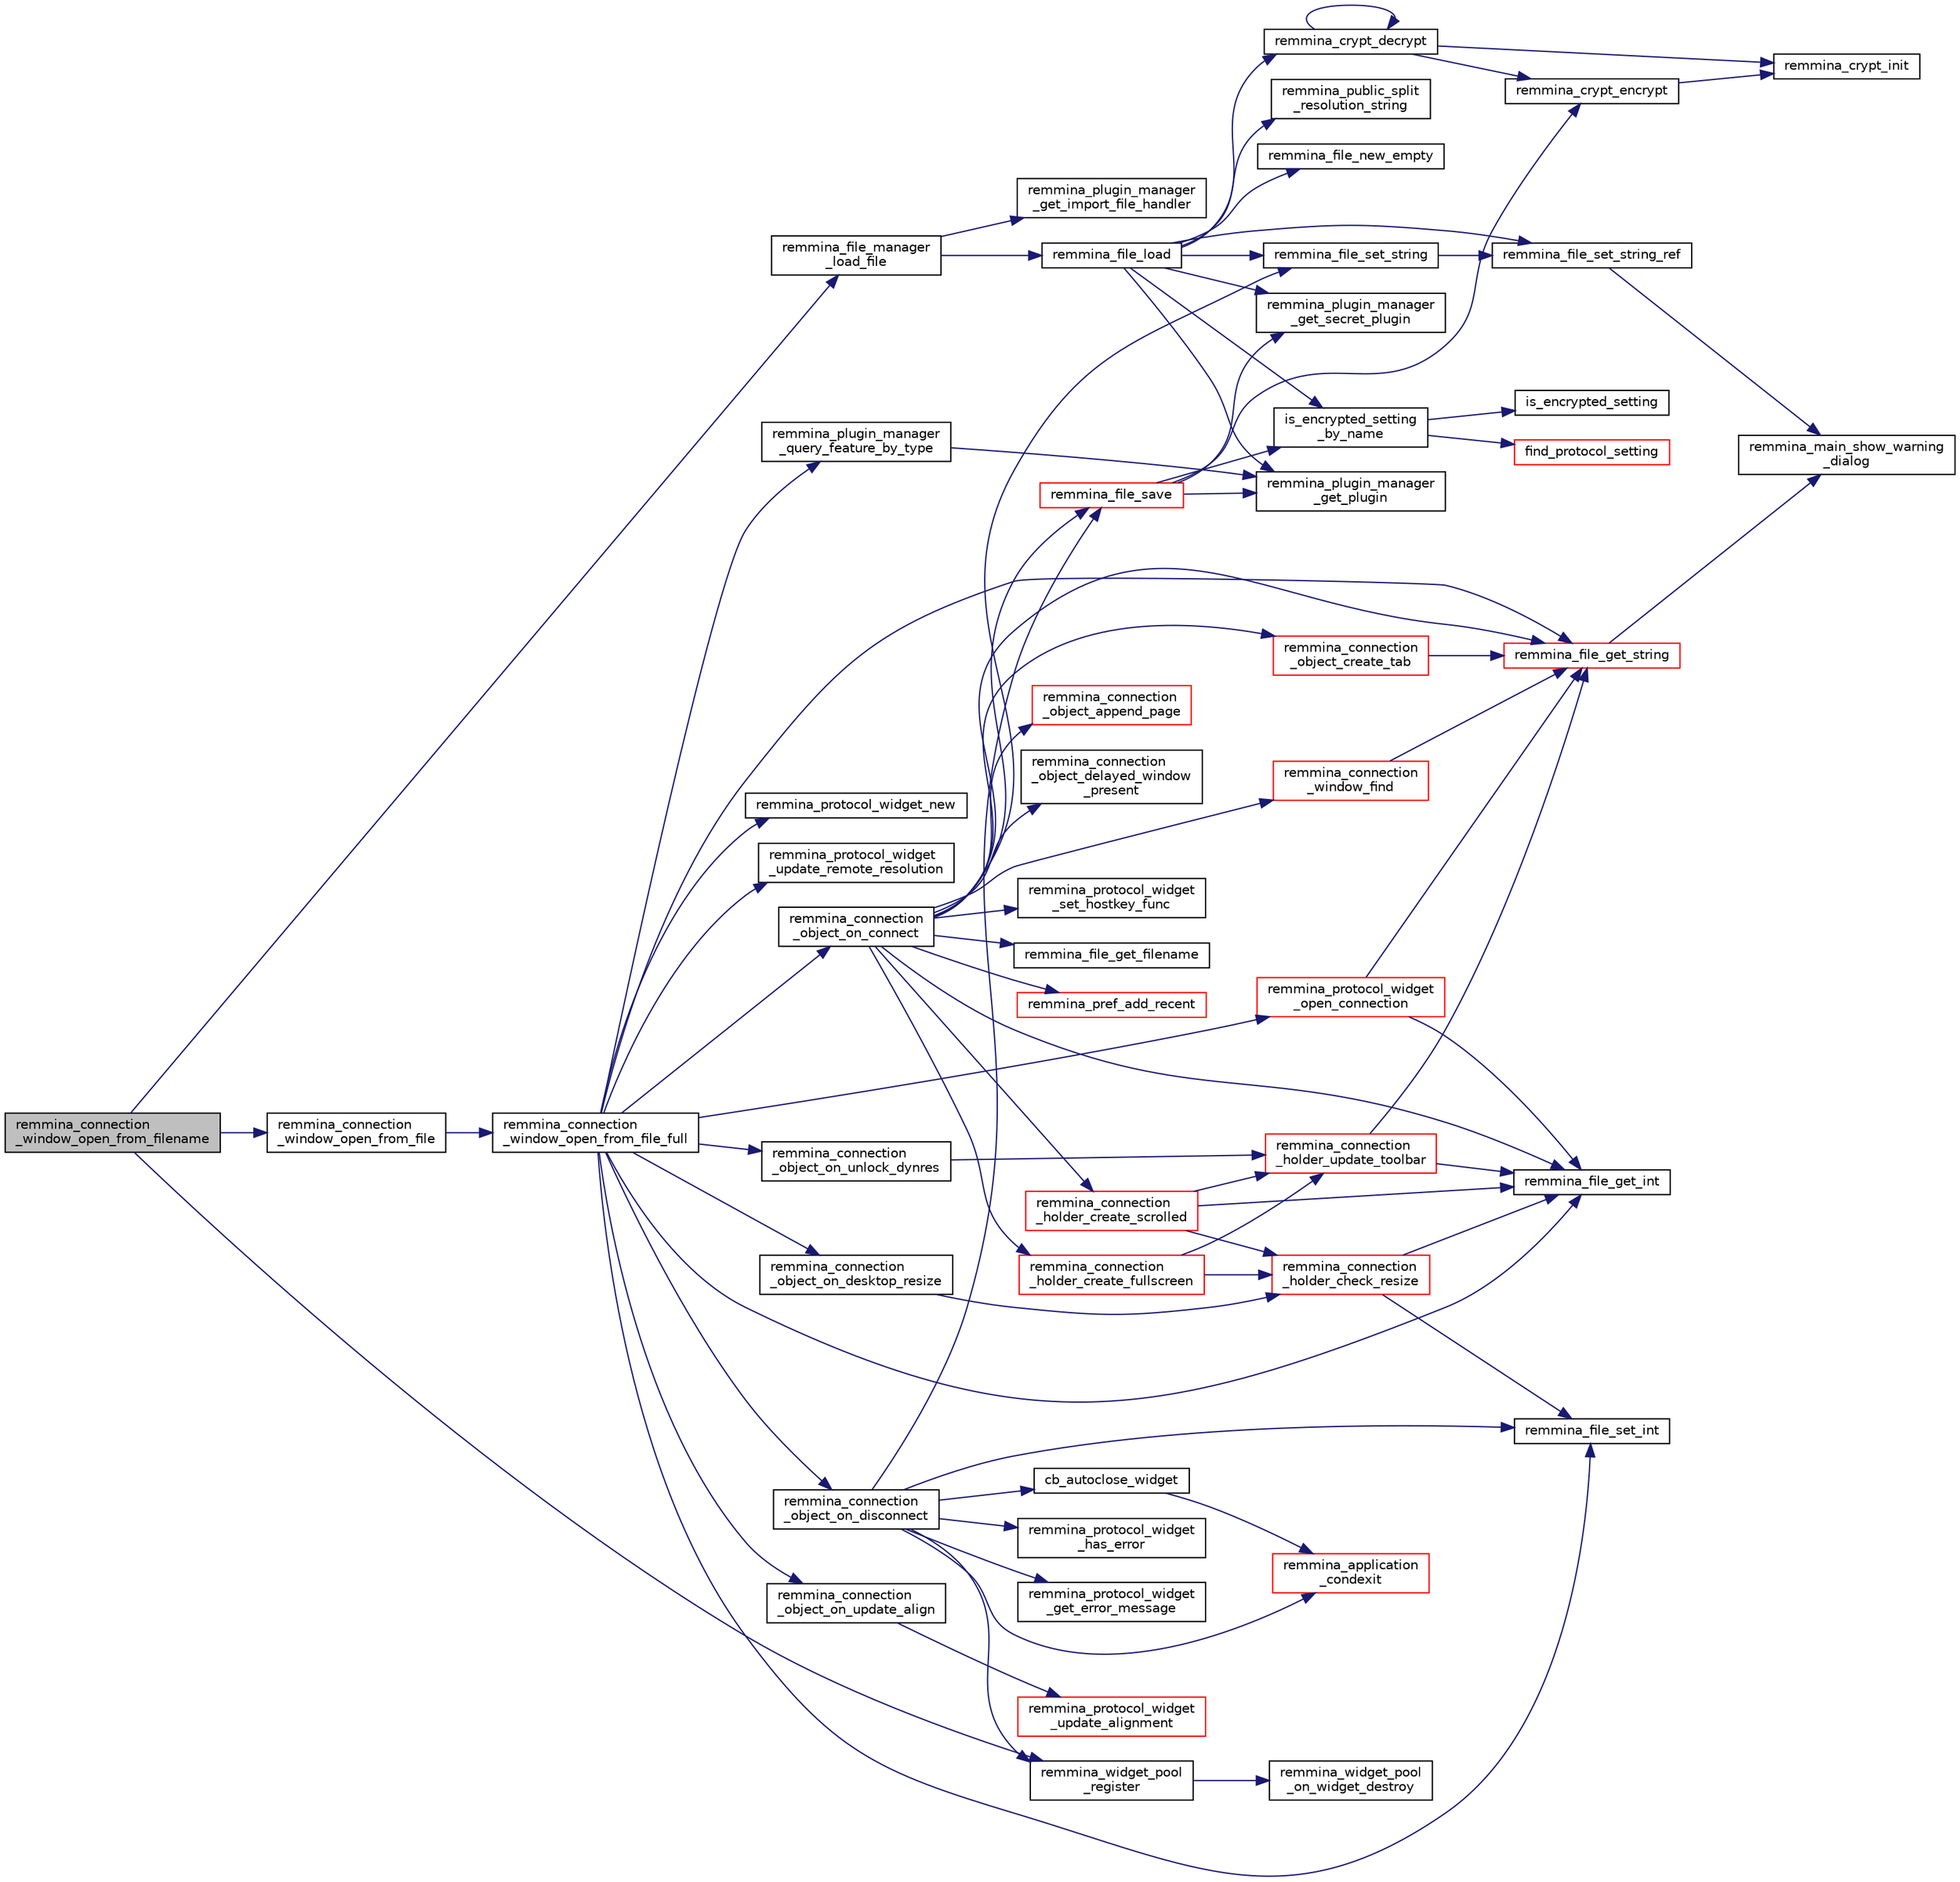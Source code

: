 digraph "remmina_connection_window_open_from_filename"
{
  edge [fontname="Helvetica",fontsize="10",labelfontname="Helvetica",labelfontsize="10"];
  node [fontname="Helvetica",fontsize="10",shape=record];
  rankdir="LR";
  Node15462 [label="remmina_connection\l_window_open_from_filename",height=0.2,width=0.4,color="black", fillcolor="grey75", style="filled", fontcolor="black"];
  Node15462 -> Node15463 [color="midnightblue",fontsize="10",style="solid",fontname="Helvetica"];
  Node15463 [label="remmina_file_manager\l_load_file",height=0.2,width=0.4,color="black", fillcolor="white", style="filled",URL="$remmina__file__manager_8c.html#af7b58659604660eb0cb40b0e0f8348ab"];
  Node15463 -> Node15464 [color="midnightblue",fontsize="10",style="solid",fontname="Helvetica"];
  Node15464 [label="remmina_file_load",height=0.2,width=0.4,color="black", fillcolor="white", style="filled",URL="$remmina__file_8c.html#ac1cc2d7f827f7d64c7fd3edf10e9383e"];
  Node15464 -> Node15465 [color="midnightblue",fontsize="10",style="solid",fontname="Helvetica"];
  Node15465 [label="remmina_file_new_empty",height=0.2,width=0.4,color="black", fillcolor="white", style="filled",URL="$remmina__file_8c.html#adab087b7139756f029020a87a5438cfa"];
  Node15464 -> Node15466 [color="midnightblue",fontsize="10",style="solid",fontname="Helvetica"];
  Node15466 [label="remmina_plugin_manager\l_get_plugin",height=0.2,width=0.4,color="black", fillcolor="white", style="filled",URL="$remmina__plugin__manager_8c.html#a3872c8656a8a3d5147bcc603471c1932"];
  Node15464 -> Node15467 [color="midnightblue",fontsize="10",style="solid",fontname="Helvetica"];
  Node15467 [label="remmina_plugin_manager\l_get_secret_plugin",height=0.2,width=0.4,color="black", fillcolor="white", style="filled",URL="$remmina__plugin__manager_8c.html#ad380a98f6624aa8c830015c8b428b7b4"];
  Node15464 -> Node15468 [color="midnightblue",fontsize="10",style="solid",fontname="Helvetica"];
  Node15468 [label="is_encrypted_setting\l_by_name",height=0.2,width=0.4,color="black", fillcolor="white", style="filled",URL="$remmina__file_8c.html#a72580559fa04082418a993fec4c77281"];
  Node15468 -> Node15469 [color="midnightblue",fontsize="10",style="solid",fontname="Helvetica"];
  Node15469 [label="find_protocol_setting",height=0.2,width=0.4,color="red", fillcolor="white", style="filled",URL="$remmina__file_8c.html#acc88ee6f5ba73bf9c3b05ab9368c952f"];
  Node15468 -> Node15471 [color="midnightblue",fontsize="10",style="solid",fontname="Helvetica"];
  Node15471 [label="is_encrypted_setting",height=0.2,width=0.4,color="black", fillcolor="white", style="filled",URL="$remmina__file_8c.html#a29920ae737817d3f6c673bacbbf11ca1"];
  Node15464 -> Node15472 [color="midnightblue",fontsize="10",style="solid",fontname="Helvetica"];
  Node15472 [label="remmina_file_set_string",height=0.2,width=0.4,color="black", fillcolor="white", style="filled",URL="$remmina__file_8c.html#a85ca1ca2d0bf9ef29e490c6f4527a954"];
  Node15472 -> Node15473 [color="midnightblue",fontsize="10",style="solid",fontname="Helvetica"];
  Node15473 [label="remmina_file_set_string_ref",height=0.2,width=0.4,color="black", fillcolor="white", style="filled",URL="$remmina__file_8c.html#a74951c1067a1a5e1341f5e1c1206dec6"];
  Node15473 -> Node15474 [color="midnightblue",fontsize="10",style="solid",fontname="Helvetica"];
  Node15474 [label="remmina_main_show_warning\l_dialog",height=0.2,width=0.4,color="black", fillcolor="white", style="filled",URL="$remmina__main_8c.html#ad99b9c0bf2fa8c166a8b4a09e06ffdf7"];
  Node15464 -> Node15473 [color="midnightblue",fontsize="10",style="solid",fontname="Helvetica"];
  Node15464 -> Node15475 [color="midnightblue",fontsize="10",style="solid",fontname="Helvetica"];
  Node15475 [label="remmina_crypt_decrypt",height=0.2,width=0.4,color="black", fillcolor="white", style="filled",URL="$remmina__crypt_8c.html#a3fe2fa245d401146adf02a3a8f996ab9"];
  Node15475 -> Node15476 [color="midnightblue",fontsize="10",style="solid",fontname="Helvetica"];
  Node15476 [label="remmina_crypt_init",height=0.2,width=0.4,color="black", fillcolor="white", style="filled",URL="$remmina__crypt_8c.html#ae097c169aefdd5d83a57fc1bde511171"];
  Node15475 -> Node15477 [color="midnightblue",fontsize="10",style="solid",fontname="Helvetica"];
  Node15477 [label="remmina_crypt_encrypt",height=0.2,width=0.4,color="black", fillcolor="white", style="filled",URL="$remmina__crypt_8c.html#aa02cf0fed3eb68d6a89815c3ba3bf7b1"];
  Node15477 -> Node15476 [color="midnightblue",fontsize="10",style="solid",fontname="Helvetica"];
  Node15475 -> Node15475 [color="midnightblue",fontsize="10",style="solid",fontname="Helvetica"];
  Node15464 -> Node15478 [color="midnightblue",fontsize="10",style="solid",fontname="Helvetica"];
  Node15478 [label="remmina_public_split\l_resolution_string",height=0.2,width=0.4,color="black", fillcolor="white", style="filled",URL="$remmina__public_8c.html#aaf3fdb980c24cd06965b85ebcdd79173"];
  Node15463 -> Node15479 [color="midnightblue",fontsize="10",style="solid",fontname="Helvetica"];
  Node15479 [label="remmina_plugin_manager\l_get_import_file_handler",height=0.2,width=0.4,color="black", fillcolor="white", style="filled",URL="$remmina__plugin__manager_8c.html#a859348bddc9069f06195915692b65076"];
  Node15462 -> Node15480 [color="midnightblue",fontsize="10",style="solid",fontname="Helvetica"];
  Node15480 [label="remmina_connection\l_window_open_from_file",height=0.2,width=0.4,color="black", fillcolor="white", style="filled",URL="$remmina__connection__window_8c.html#a1c7f722a89609523cc4de079cc82f23c"];
  Node15480 -> Node15481 [color="midnightblue",fontsize="10",style="solid",fontname="Helvetica"];
  Node15481 [label="remmina_connection\l_window_open_from_file_full",height=0.2,width=0.4,color="black", fillcolor="white", style="filled",URL="$remmina__connection__window_8c.html#adbf2b670ca3bae96a99cb0b36021a961"];
  Node15481 -> Node15482 [color="midnightblue",fontsize="10",style="solid",fontname="Helvetica"];
  Node15482 [label="remmina_protocol_widget_new",height=0.2,width=0.4,color="black", fillcolor="white", style="filled",URL="$remmina__protocol__widget_8c.html#a5c2137462d3168e90c812f1ce75a6e62"];
  Node15481 -> Node15483 [color="midnightblue",fontsize="10",style="solid",fontname="Helvetica"];
  Node15483 [label="remmina_protocol_widget\l_update_remote_resolution",height=0.2,width=0.4,color="black", fillcolor="white", style="filled",URL="$remmina__protocol__widget_8c.html#a75c70486dec7682aeccaab235e65f6a1"];
  Node15481 -> Node15484 [color="midnightblue",fontsize="10",style="solid",fontname="Helvetica"];
  Node15484 [label="remmina_file_get_int",height=0.2,width=0.4,color="black", fillcolor="white", style="filled",URL="$remmina__file_8c.html#a4884356c195dcfb4ceacf641a1e74e66"];
  Node15481 -> Node15485 [color="midnightblue",fontsize="10",style="solid",fontname="Helvetica"];
  Node15485 [label="remmina_connection\l_object_on_connect",height=0.2,width=0.4,color="black", fillcolor="white", style="filled",URL="$remmina__connection__window_8c.html#a0ad685a873ecef95ec13caba17e0c22e"];
  Node15485 -> Node15486 [color="midnightblue",fontsize="10",style="solid",fontname="Helvetica"];
  Node15486 [label="remmina_connection\l_window_find",height=0.2,width=0.4,color="red", fillcolor="white", style="filled",URL="$remmina__connection__window_8c.html#ae73329eababe2888df3ace5c2b94b410"];
  Node15486 -> Node15487 [color="midnightblue",fontsize="10",style="solid",fontname="Helvetica"];
  Node15487 [label="remmina_file_get_string",height=0.2,width=0.4,color="red", fillcolor="white", style="filled",URL="$remmina__file_8c.html#a8eb1b213d9d08c6ad13683ce05f4355e"];
  Node15487 -> Node15474 [color="midnightblue",fontsize="10",style="solid",fontname="Helvetica"];
  Node15485 -> Node15542 [color="midnightblue",fontsize="10",style="solid",fontname="Helvetica"];
  Node15542 [label="remmina_protocol_widget\l_set_hostkey_func",height=0.2,width=0.4,color="black", fillcolor="white", style="filled",URL="$remmina__protocol__widget_8c.html#a9e77e4da16282ef5413f57b124038bff"];
  Node15485 -> Node15514 [color="midnightblue",fontsize="10",style="solid",fontname="Helvetica"];
  Node15514 [label="remmina_file_get_filename",height=0.2,width=0.4,color="black", fillcolor="white", style="filled",URL="$remmina__file_8c.html#ad1e4f3a0f64cd98e301044b6c38a1f1d"];
  Node15485 -> Node15543 [color="midnightblue",fontsize="10",style="solid",fontname="Helvetica"];
  Node15543 [label="remmina_pref_add_recent",height=0.2,width=0.4,color="red", fillcolor="white", style="filled",URL="$remmina__pref_8c.html#ab9e75c6bf39aa93a87d421fc3d742d60"];
  Node15485 -> Node15487 [color="midnightblue",fontsize="10",style="solid",fontname="Helvetica"];
  Node15485 -> Node15472 [color="midnightblue",fontsize="10",style="solid",fontname="Helvetica"];
  Node15485 -> Node15493 [color="midnightblue",fontsize="10",style="solid",fontname="Helvetica"];
  Node15493 [label="remmina_file_save",height=0.2,width=0.4,color="red", fillcolor="white", style="filled",URL="$remmina__file_8c.html#a8c893a5deec9bc446bd89cc9973416c7"];
  Node15493 -> Node15466 [color="midnightblue",fontsize="10",style="solid",fontname="Helvetica"];
  Node15493 -> Node15467 [color="midnightblue",fontsize="10",style="solid",fontname="Helvetica"];
  Node15493 -> Node15468 [color="midnightblue",fontsize="10",style="solid",fontname="Helvetica"];
  Node15493 -> Node15477 [color="midnightblue",fontsize="10",style="solid",fontname="Helvetica"];
  Node15485 -> Node15484 [color="midnightblue",fontsize="10",style="solid",fontname="Helvetica"];
  Node15485 -> Node15549 [color="midnightblue",fontsize="10",style="solid",fontname="Helvetica"];
  Node15549 [label="remmina_connection\l_holder_create_fullscreen",height=0.2,width=0.4,color="red", fillcolor="white", style="filled",URL="$remmina__connection__window_8c.html#ae67ca4d276339723c1ff87fc224eaccf"];
  Node15549 -> Node15676 [color="midnightblue",fontsize="10",style="solid",fontname="Helvetica"];
  Node15676 [label="remmina_connection\l_holder_update_toolbar",height=0.2,width=0.4,color="red", fillcolor="white", style="filled",URL="$remmina__connection__window_8c.html#a1b31d50e3792f41f4f78c1dbc1c5b27c"];
  Node15676 -> Node15484 [color="midnightblue",fontsize="10",style="solid",fontname="Helvetica"];
  Node15676 -> Node15487 [color="midnightblue",fontsize="10",style="solid",fontname="Helvetica"];
  Node15549 -> Node15589 [color="midnightblue",fontsize="10",style="solid",fontname="Helvetica"];
  Node15589 [label="remmina_connection\l_holder_check_resize",height=0.2,width=0.4,color="red", fillcolor="white", style="filled",URL="$remmina__connection__window_8c.html#adf48e258e535235d29c9638333488920"];
  Node15589 -> Node15484 [color="midnightblue",fontsize="10",style="solid",fontname="Helvetica"];
  Node15589 -> Node15588 [color="midnightblue",fontsize="10",style="solid",fontname="Helvetica"];
  Node15588 [label="remmina_file_set_int",height=0.2,width=0.4,color="black", fillcolor="white", style="filled",URL="$remmina__file_8c.html#af153b0d289ac93f6ecdaa15d5f3b9b8c"];
  Node15485 -> Node15603 [color="midnightblue",fontsize="10",style="solid",fontname="Helvetica"];
  Node15603 [label="remmina_connection\l_holder_create_scrolled",height=0.2,width=0.4,color="red", fillcolor="white", style="filled",URL="$remmina__connection__window_8c.html#a57b3656c37df65d276ddd50a16906dc7"];
  Node15603 -> Node15484 [color="midnightblue",fontsize="10",style="solid",fontname="Helvetica"];
  Node15603 -> Node15676 [color="midnightblue",fontsize="10",style="solid",fontname="Helvetica"];
  Node15603 -> Node15589 [color="midnightblue",fontsize="10",style="solid",fontname="Helvetica"];
  Node15485 -> Node15665 [color="midnightblue",fontsize="10",style="solid",fontname="Helvetica"];
  Node15665 [label="remmina_connection\l_object_create_tab",height=0.2,width=0.4,color="red", fillcolor="white", style="filled",URL="$remmina__connection__window_8c.html#a888c4dd031e9366a3284cb34351865aa"];
  Node15665 -> Node15487 [color="midnightblue",fontsize="10",style="solid",fontname="Helvetica"];
  Node15485 -> Node15667 [color="midnightblue",fontsize="10",style="solid",fontname="Helvetica"];
  Node15667 [label="remmina_connection\l_object_append_page",height=0.2,width=0.4,color="red", fillcolor="white", style="filled",URL="$remmina__connection__window_8c.html#ac06b41c974d5cfc6277f50b617a550bb"];
  Node15485 -> Node15693 [color="midnightblue",fontsize="10",style="solid",fontname="Helvetica"];
  Node15693 [label="remmina_connection\l_object_delayed_window\l_present",height=0.2,width=0.4,color="black", fillcolor="white", style="filled",URL="$remmina__connection__window_8c.html#afd1bfcfb4c203544904a85aba87d4c88"];
  Node15481 -> Node15694 [color="midnightblue",fontsize="10",style="solid",fontname="Helvetica"];
  Node15694 [label="remmina_connection\l_object_on_disconnect",height=0.2,width=0.4,color="black", fillcolor="white", style="filled",URL="$remmina__connection__window_8c.html#ad6ea67e2303625444fb4936a114e82df"];
  Node15694 -> Node15588 [color="midnightblue",fontsize="10",style="solid",fontname="Helvetica"];
  Node15694 -> Node15493 [color="midnightblue",fontsize="10",style="solid",fontname="Helvetica"];
  Node15694 -> Node15695 [color="midnightblue",fontsize="10",style="solid",fontname="Helvetica"];
  Node15695 [label="remmina_protocol_widget\l_has_error",height=0.2,width=0.4,color="black", fillcolor="white", style="filled",URL="$remmina__protocol__widget_8c.html#aab2f304822ccfd4979854ef1afd81771"];
  Node15694 -> Node15696 [color="midnightblue",fontsize="10",style="solid",fontname="Helvetica"];
  Node15696 [label="remmina_protocol_widget\l_get_error_message",height=0.2,width=0.4,color="black", fillcolor="white", style="filled",URL="$remmina__protocol__widget_8c.html#a0aa0f7d6c411f9061892848ffb558877"];
  Node15694 -> Node15697 [color="midnightblue",fontsize="10",style="solid",fontname="Helvetica"];
  Node15697 [label="cb_autoclose_widget",height=0.2,width=0.4,color="black", fillcolor="white", style="filled",URL="$remmina__connection__window_8c.html#a6d866a05da5d47a9342d4c87dbf70863"];
  Node15697 -> Node15698 [color="midnightblue",fontsize="10",style="solid",fontname="Helvetica"];
  Node15698 [label="remmina_application\l_condexit",height=0.2,width=0.4,color="red", fillcolor="white", style="filled",URL="$remmina__exec_8c.html#aaa67e07e2426828d7e7b9b30d2038d31"];
  Node15694 -> Node15719 [color="midnightblue",fontsize="10",style="solid",fontname="Helvetica"];
  Node15719 [label="remmina_widget_pool\l_register",height=0.2,width=0.4,color="black", fillcolor="white", style="filled",URL="$remmina__widget__pool_8c.html#ae3c9c9853eb5bedbfeadbfac1d495b95"];
  Node15719 -> Node15720 [color="midnightblue",fontsize="10",style="solid",fontname="Helvetica"];
  Node15720 [label="remmina_widget_pool\l_on_widget_destroy",height=0.2,width=0.4,color="black", fillcolor="white", style="filled",URL="$remmina__widget__pool_8c.html#aa5fd17580202843eab40cabb258d2664"];
  Node15694 -> Node15698 [color="midnightblue",fontsize="10",style="solid",fontname="Helvetica"];
  Node15481 -> Node15721 [color="midnightblue",fontsize="10",style="solid",fontname="Helvetica"];
  Node15721 [label="remmina_connection\l_object_on_desktop_resize",height=0.2,width=0.4,color="black", fillcolor="white", style="filled",URL="$remmina__connection__window_8c.html#a3bb0386b166904eb00902d08d6c959a5"];
  Node15721 -> Node15589 [color="midnightblue",fontsize="10",style="solid",fontname="Helvetica"];
  Node15481 -> Node15722 [color="midnightblue",fontsize="10",style="solid",fontname="Helvetica"];
  Node15722 [label="remmina_connection\l_object_on_update_align",height=0.2,width=0.4,color="black", fillcolor="white", style="filled",URL="$remmina__connection__window_8c.html#a0872efe4b1084b17bab7ac962920c3e9"];
  Node15722 -> Node15626 [color="midnightblue",fontsize="10",style="solid",fontname="Helvetica"];
  Node15626 [label="remmina_protocol_widget\l_update_alignment",height=0.2,width=0.4,color="red", fillcolor="white", style="filled",URL="$remmina__connection__window_8c.html#ab7dc553cbd2005feb77163cf79f48f6d"];
  Node15481 -> Node15723 [color="midnightblue",fontsize="10",style="solid",fontname="Helvetica"];
  Node15723 [label="remmina_connection\l_object_on_unlock_dynres",height=0.2,width=0.4,color="black", fillcolor="white", style="filled",URL="$remmina__connection__window_8c.html#a0cffd168e21bdd3d9469ca2e86e19c31"];
  Node15723 -> Node15676 [color="midnightblue",fontsize="10",style="solid",fontname="Helvetica"];
  Node15481 -> Node15724 [color="midnightblue",fontsize="10",style="solid",fontname="Helvetica"];
  Node15724 [label="remmina_plugin_manager\l_query_feature_by_type",height=0.2,width=0.4,color="black", fillcolor="white", style="filled",URL="$remmina__plugin__manager_8c.html#a1668951fd7067f2c405e001836855080"];
  Node15724 -> Node15466 [color="midnightblue",fontsize="10",style="solid",fontname="Helvetica"];
  Node15481 -> Node15487 [color="midnightblue",fontsize="10",style="solid",fontname="Helvetica"];
  Node15481 -> Node15588 [color="midnightblue",fontsize="10",style="solid",fontname="Helvetica"];
  Node15481 -> Node15725 [color="midnightblue",fontsize="10",style="solid",fontname="Helvetica"];
  Node15725 [label="remmina_protocol_widget\l_open_connection",height=0.2,width=0.4,color="red", fillcolor="white", style="filled",URL="$remmina__protocol__widget_8c.html#aeffcbd7db351d4cacd7c8ba801ea2c37"];
  Node15725 -> Node15484 [color="midnightblue",fontsize="10",style="solid",fontname="Helvetica"];
  Node15725 -> Node15487 [color="midnightblue",fontsize="10",style="solid",fontname="Helvetica"];
  Node15462 -> Node15719 [color="midnightblue",fontsize="10",style="solid",fontname="Helvetica"];
}
